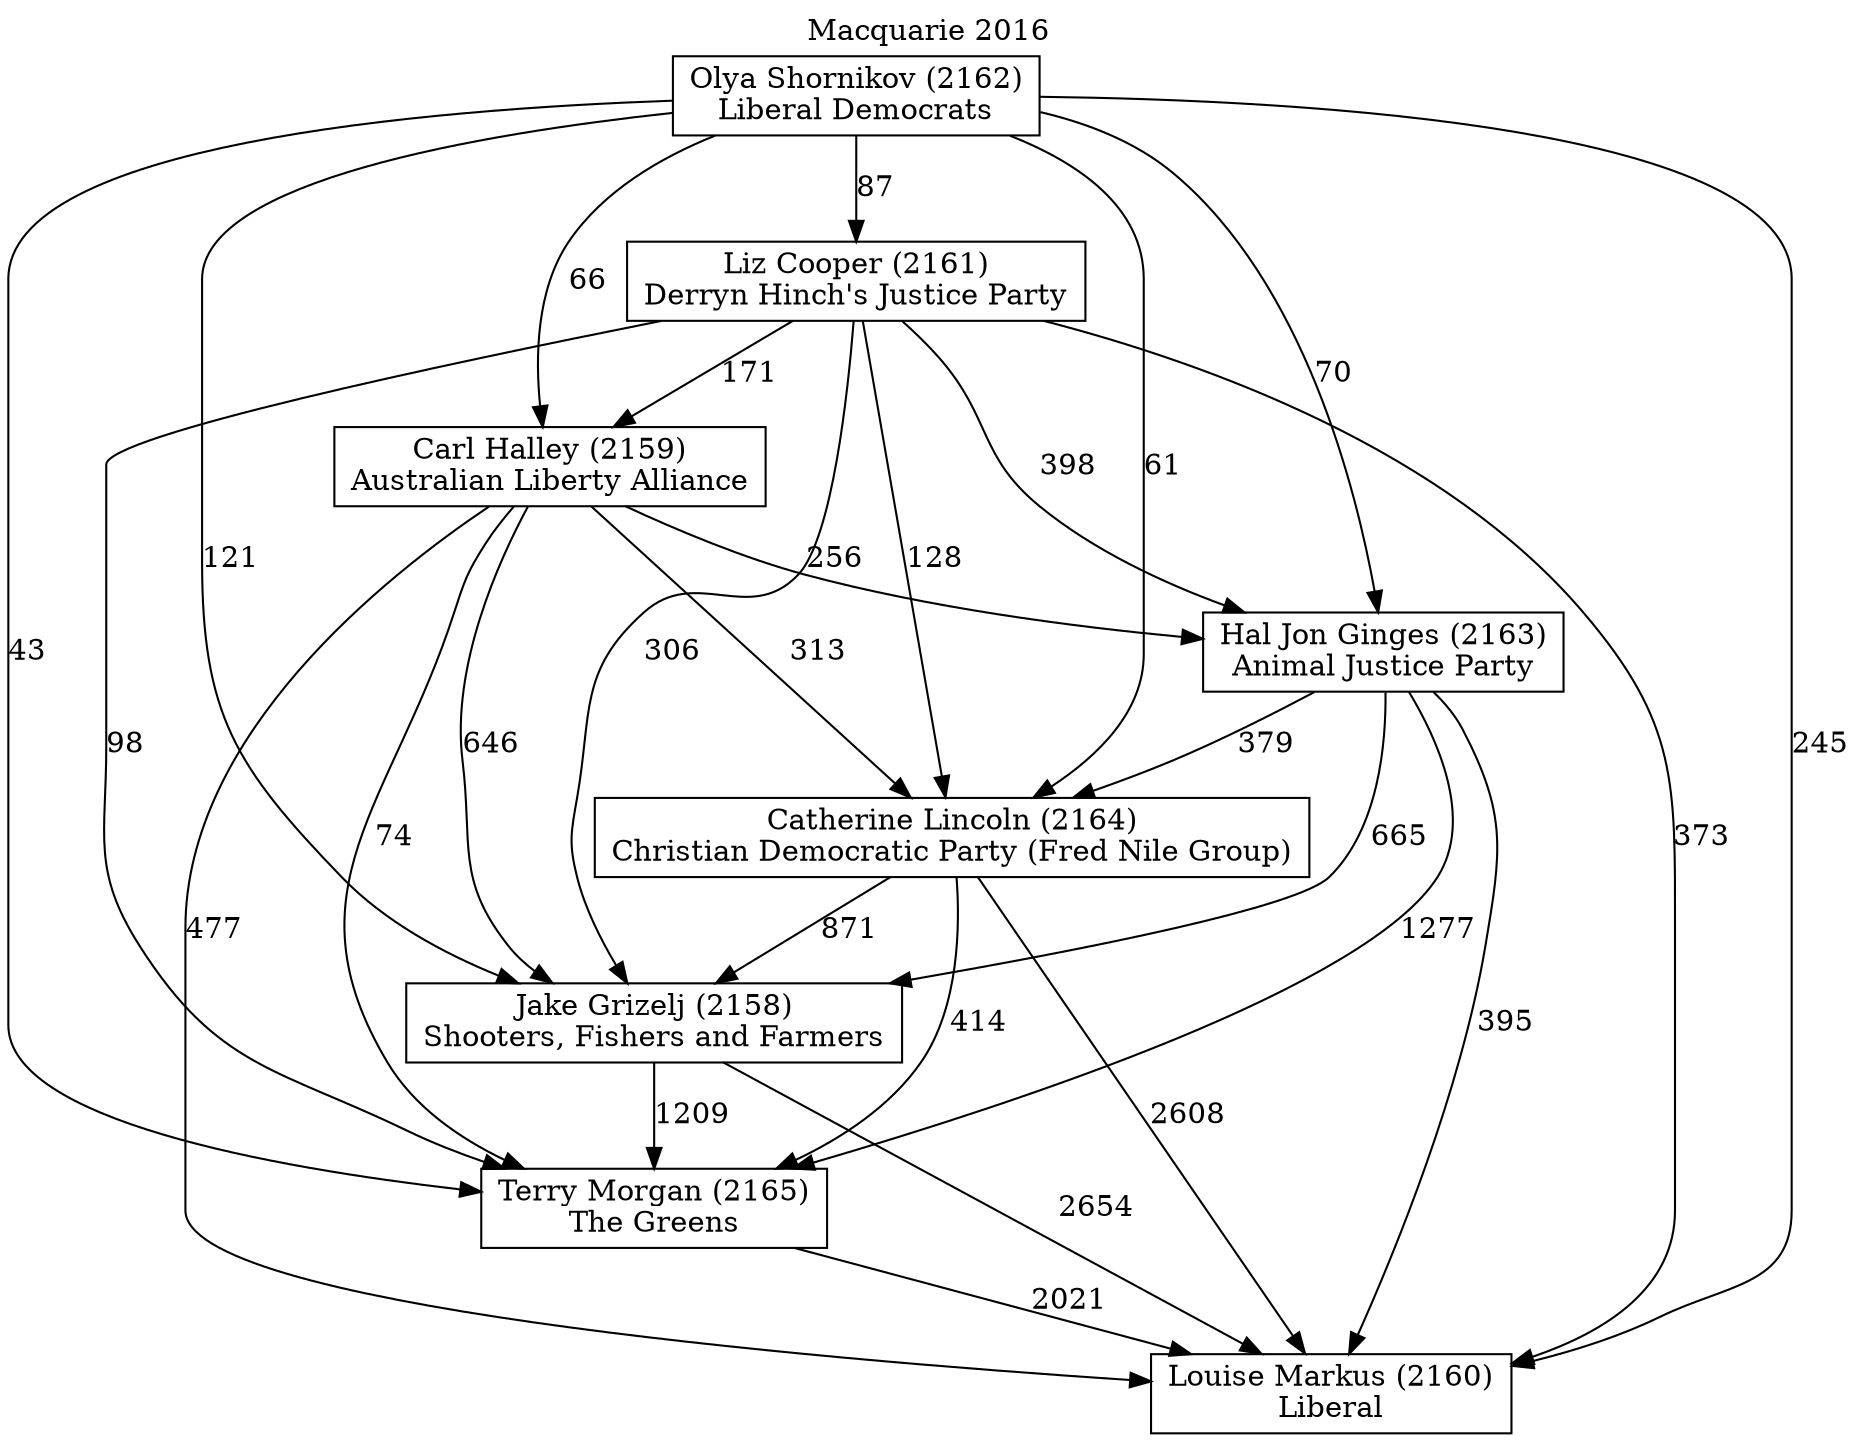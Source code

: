 // House preference flow
digraph "Louise Markus (2160)_Macquarie_2016" {
	graph [label="Macquarie 2016" labelloc=t mclimit=10]
	node [shape=box]
	"Olya Shornikov (2162)" [label="Olya Shornikov (2162)
Liberal Democrats"]
	"Jake Grizelj (2158)" [label="Jake Grizelj (2158)
Shooters, Fishers and Farmers"]
	"Carl Halley (2159)" [label="Carl Halley (2159)
Australian Liberty Alliance"]
	"Hal Jon Ginges (2163)" [label="Hal Jon Ginges (2163)
Animal Justice Party"]
	"Catherine Lincoln (2164)" [label="Catherine Lincoln (2164)
Christian Democratic Party (Fred Nile Group)"]
	"Terry Morgan (2165)" [label="Terry Morgan (2165)
The Greens"]
	"Liz Cooper (2161)" [label="Liz Cooper (2161)
Derryn Hinch's Justice Party"]
	"Louise Markus (2160)" [label="Louise Markus (2160)
Liberal"]
	"Carl Halley (2159)" -> "Terry Morgan (2165)" [label=74]
	"Carl Halley (2159)" -> "Jake Grizelj (2158)" [label=646]
	"Carl Halley (2159)" -> "Hal Jon Ginges (2163)" [label=256]
	"Liz Cooper (2161)" -> "Louise Markus (2160)" [label=373]
	"Catherine Lincoln (2164)" -> "Terry Morgan (2165)" [label=414]
	"Terry Morgan (2165)" -> "Louise Markus (2160)" [label=2021]
	"Hal Jon Ginges (2163)" -> "Louise Markus (2160)" [label=395]
	"Hal Jon Ginges (2163)" -> "Jake Grizelj (2158)" [label=665]
	"Olya Shornikov (2162)" -> "Jake Grizelj (2158)" [label=121]
	"Catherine Lincoln (2164)" -> "Louise Markus (2160)" [label=2608]
	"Olya Shornikov (2162)" -> "Terry Morgan (2165)" [label=43]
	"Jake Grizelj (2158)" -> "Terry Morgan (2165)" [label=1209]
	"Liz Cooper (2161)" -> "Terry Morgan (2165)" [label=98]
	"Olya Shornikov (2162)" -> "Liz Cooper (2161)" [label=87]
	"Catherine Lincoln (2164)" -> "Jake Grizelj (2158)" [label=871]
	"Olya Shornikov (2162)" -> "Louise Markus (2160)" [label=245]
	"Olya Shornikov (2162)" -> "Hal Jon Ginges (2163)" [label=70]
	"Carl Halley (2159)" -> "Louise Markus (2160)" [label=477]
	"Liz Cooper (2161)" -> "Carl Halley (2159)" [label=171]
	"Olya Shornikov (2162)" -> "Catherine Lincoln (2164)" [label=61]
	"Carl Halley (2159)" -> "Catherine Lincoln (2164)" [label=313]
	"Liz Cooper (2161)" -> "Hal Jon Ginges (2163)" [label=398]
	"Olya Shornikov (2162)" -> "Carl Halley (2159)" [label=66]
	"Liz Cooper (2161)" -> "Jake Grizelj (2158)" [label=306]
	"Liz Cooper (2161)" -> "Catherine Lincoln (2164)" [label=128]
	"Hal Jon Ginges (2163)" -> "Terry Morgan (2165)" [label=1277]
	"Jake Grizelj (2158)" -> "Louise Markus (2160)" [label=2654]
	"Hal Jon Ginges (2163)" -> "Catherine Lincoln (2164)" [label=379]
}
